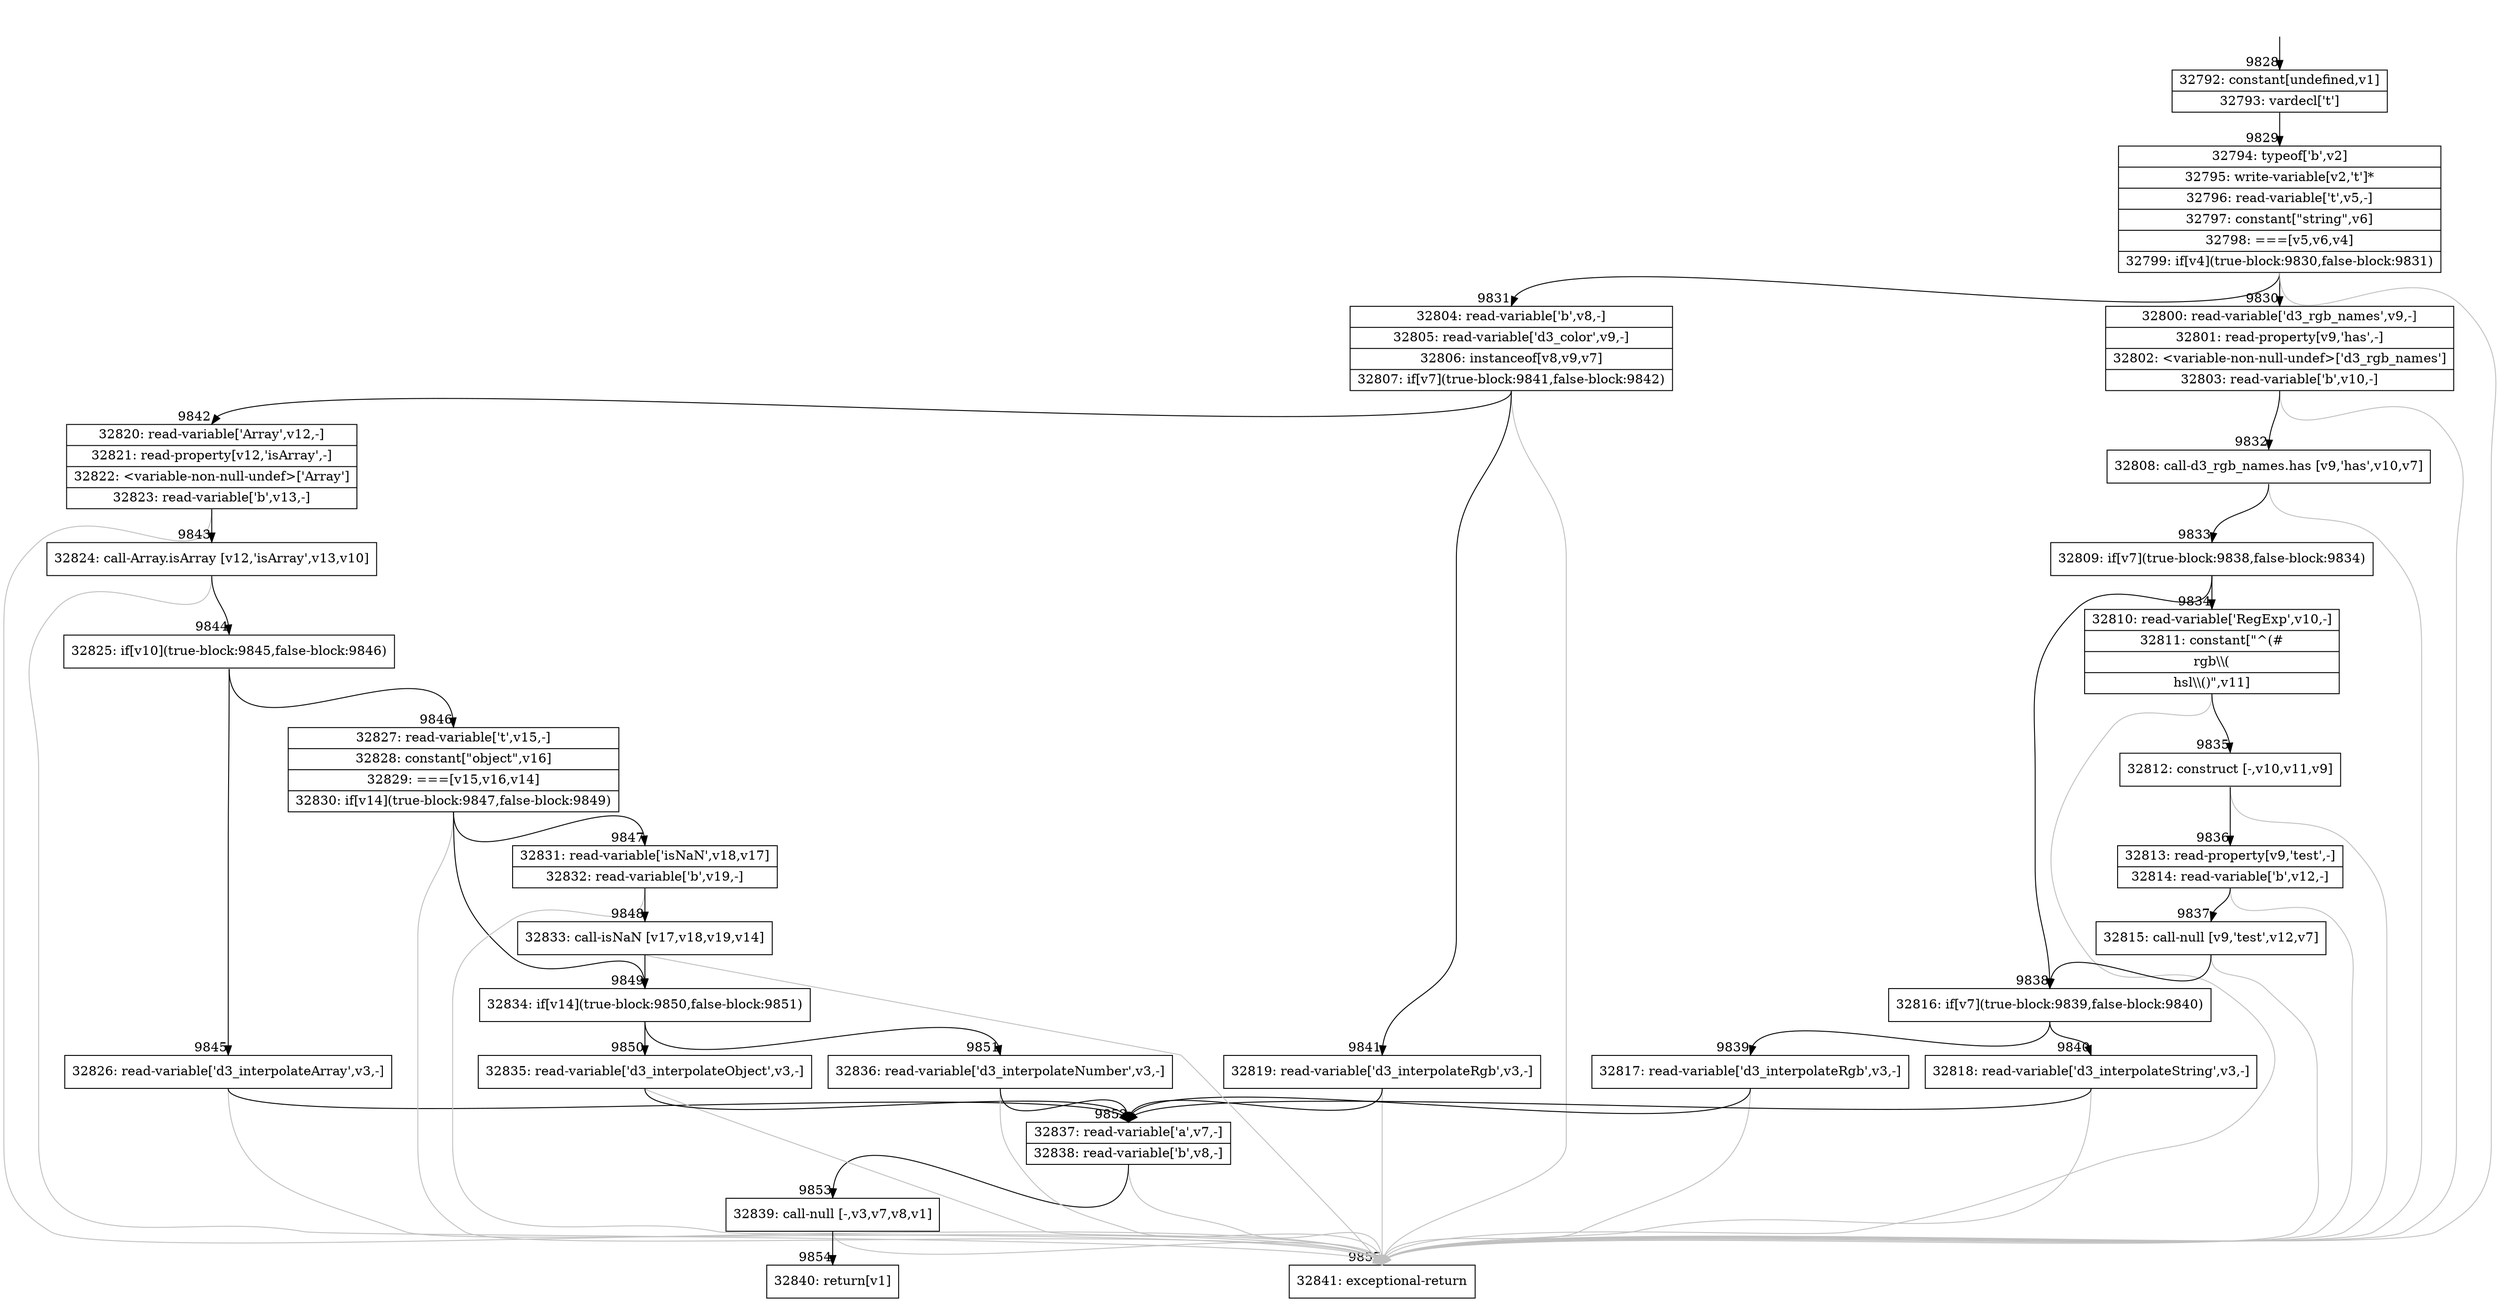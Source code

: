 digraph {
rankdir="TD"
BB_entry898[shape=none,label=""];
BB_entry898 -> BB9828 [tailport=s, headport=n, headlabel="    9828"]
BB9828 [shape=record label="{32792: constant[undefined,v1]|32793: vardecl['t']}" ] 
BB9828 -> BB9829 [tailport=s, headport=n, headlabel="      9829"]
BB9829 [shape=record label="{32794: typeof['b',v2]|32795: write-variable[v2,'t']*|32796: read-variable['t',v5,-]|32797: constant[\"string\",v6]|32798: ===[v5,v6,v4]|32799: if[v4](true-block:9830,false-block:9831)}" ] 
BB9829 -> BB9830 [tailport=s, headport=n, headlabel="      9830"]
BB9829 -> BB9831 [tailport=s, headport=n, headlabel="      9831"]
BB9829 -> BB9855 [tailport=s, headport=n, color=gray, headlabel="      9855"]
BB9830 [shape=record label="{32800: read-variable['d3_rgb_names',v9,-]|32801: read-property[v9,'has',-]|32802: \<variable-non-null-undef\>['d3_rgb_names']|32803: read-variable['b',v10,-]}" ] 
BB9830 -> BB9832 [tailport=s, headport=n, headlabel="      9832"]
BB9830 -> BB9855 [tailport=s, headport=n, color=gray]
BB9831 [shape=record label="{32804: read-variable['b',v8,-]|32805: read-variable['d3_color',v9,-]|32806: instanceof[v8,v9,v7]|32807: if[v7](true-block:9841,false-block:9842)}" ] 
BB9831 -> BB9841 [tailport=s, headport=n, headlabel="      9841"]
BB9831 -> BB9842 [tailport=s, headport=n, headlabel="      9842"]
BB9831 -> BB9855 [tailport=s, headport=n, color=gray]
BB9832 [shape=record label="{32808: call-d3_rgb_names.has [v9,'has',v10,v7]}" ] 
BB9832 -> BB9833 [tailport=s, headport=n, headlabel="      9833"]
BB9832 -> BB9855 [tailport=s, headport=n, color=gray]
BB9833 [shape=record label="{32809: if[v7](true-block:9838,false-block:9834)}" ] 
BB9833 -> BB9838 [tailport=s, headport=n, headlabel="      9838"]
BB9833 -> BB9834 [tailport=s, headport=n, headlabel="      9834"]
BB9834 [shape=record label="{32810: read-variable['RegExp',v10,-]|32811: constant[\"^(#|rgb\\\\(|hsl\\\\()\",v11]}" ] 
BB9834 -> BB9835 [tailport=s, headport=n, headlabel="      9835"]
BB9834 -> BB9855 [tailport=s, headport=n, color=gray]
BB9835 [shape=record label="{32812: construct [-,v10,v11,v9]}" ] 
BB9835 -> BB9836 [tailport=s, headport=n, headlabel="      9836"]
BB9835 -> BB9855 [tailport=s, headport=n, color=gray]
BB9836 [shape=record label="{32813: read-property[v9,'test',-]|32814: read-variable['b',v12,-]}" ] 
BB9836 -> BB9837 [tailport=s, headport=n, headlabel="      9837"]
BB9836 -> BB9855 [tailport=s, headport=n, color=gray]
BB9837 [shape=record label="{32815: call-null [v9,'test',v12,v7]}" ] 
BB9837 -> BB9838 [tailport=s, headport=n]
BB9837 -> BB9855 [tailport=s, headport=n, color=gray]
BB9838 [shape=record label="{32816: if[v7](true-block:9839,false-block:9840)}" ] 
BB9838 -> BB9839 [tailport=s, headport=n, headlabel="      9839"]
BB9838 -> BB9840 [tailport=s, headport=n, headlabel="      9840"]
BB9839 [shape=record label="{32817: read-variable['d3_interpolateRgb',v3,-]}" ] 
BB9839 -> BB9852 [tailport=s, headport=n, headlabel="      9852"]
BB9839 -> BB9855 [tailport=s, headport=n, color=gray]
BB9840 [shape=record label="{32818: read-variable['d3_interpolateString',v3,-]}" ] 
BB9840 -> BB9852 [tailport=s, headport=n]
BB9840 -> BB9855 [tailport=s, headport=n, color=gray]
BB9841 [shape=record label="{32819: read-variable['d3_interpolateRgb',v3,-]}" ] 
BB9841 -> BB9852 [tailport=s, headport=n]
BB9841 -> BB9855 [tailport=s, headport=n, color=gray]
BB9842 [shape=record label="{32820: read-variable['Array',v12,-]|32821: read-property[v12,'isArray',-]|32822: \<variable-non-null-undef\>['Array']|32823: read-variable['b',v13,-]}" ] 
BB9842 -> BB9843 [tailport=s, headport=n, headlabel="      9843"]
BB9842 -> BB9855 [tailport=s, headport=n, color=gray]
BB9843 [shape=record label="{32824: call-Array.isArray [v12,'isArray',v13,v10]}" ] 
BB9843 -> BB9844 [tailport=s, headport=n, headlabel="      9844"]
BB9843 -> BB9855 [tailport=s, headport=n, color=gray]
BB9844 [shape=record label="{32825: if[v10](true-block:9845,false-block:9846)}" ] 
BB9844 -> BB9845 [tailport=s, headport=n, headlabel="      9845"]
BB9844 -> BB9846 [tailport=s, headport=n, headlabel="      9846"]
BB9845 [shape=record label="{32826: read-variable['d3_interpolateArray',v3,-]}" ] 
BB9845 -> BB9852 [tailport=s, headport=n]
BB9845 -> BB9855 [tailport=s, headport=n, color=gray]
BB9846 [shape=record label="{32827: read-variable['t',v15,-]|32828: constant[\"object\",v16]|32829: ===[v15,v16,v14]|32830: if[v14](true-block:9847,false-block:9849)}" ] 
BB9846 -> BB9849 [tailport=s, headport=n, headlabel="      9849"]
BB9846 -> BB9847 [tailport=s, headport=n, headlabel="      9847"]
BB9846 -> BB9855 [tailport=s, headport=n, color=gray]
BB9847 [shape=record label="{32831: read-variable['isNaN',v18,v17]|32832: read-variable['b',v19,-]}" ] 
BB9847 -> BB9848 [tailport=s, headport=n, headlabel="      9848"]
BB9847 -> BB9855 [tailport=s, headport=n, color=gray]
BB9848 [shape=record label="{32833: call-isNaN [v17,v18,v19,v14]}" ] 
BB9848 -> BB9849 [tailport=s, headport=n]
BB9848 -> BB9855 [tailport=s, headport=n, color=gray]
BB9849 [shape=record label="{32834: if[v14](true-block:9850,false-block:9851)}" ] 
BB9849 -> BB9850 [tailport=s, headport=n, headlabel="      9850"]
BB9849 -> BB9851 [tailport=s, headport=n, headlabel="      9851"]
BB9850 [shape=record label="{32835: read-variable['d3_interpolateObject',v3,-]}" ] 
BB9850 -> BB9852 [tailport=s, headport=n]
BB9850 -> BB9855 [tailport=s, headport=n, color=gray]
BB9851 [shape=record label="{32836: read-variable['d3_interpolateNumber',v3,-]}" ] 
BB9851 -> BB9852 [tailport=s, headport=n]
BB9851 -> BB9855 [tailport=s, headport=n, color=gray]
BB9852 [shape=record label="{32837: read-variable['a',v7,-]|32838: read-variable['b',v8,-]}" ] 
BB9852 -> BB9853 [tailport=s, headport=n, headlabel="      9853"]
BB9852 -> BB9855 [tailport=s, headport=n, color=gray]
BB9853 [shape=record label="{32839: call-null [-,v3,v7,v8,v1]}" ] 
BB9853 -> BB9854 [tailport=s, headport=n, headlabel="      9854"]
BB9853 -> BB9855 [tailport=s, headport=n, color=gray]
BB9854 [shape=record label="{32840: return[v1]}" ] 
BB9855 [shape=record label="{32841: exceptional-return}" ] 
//#$~ 5788
}
